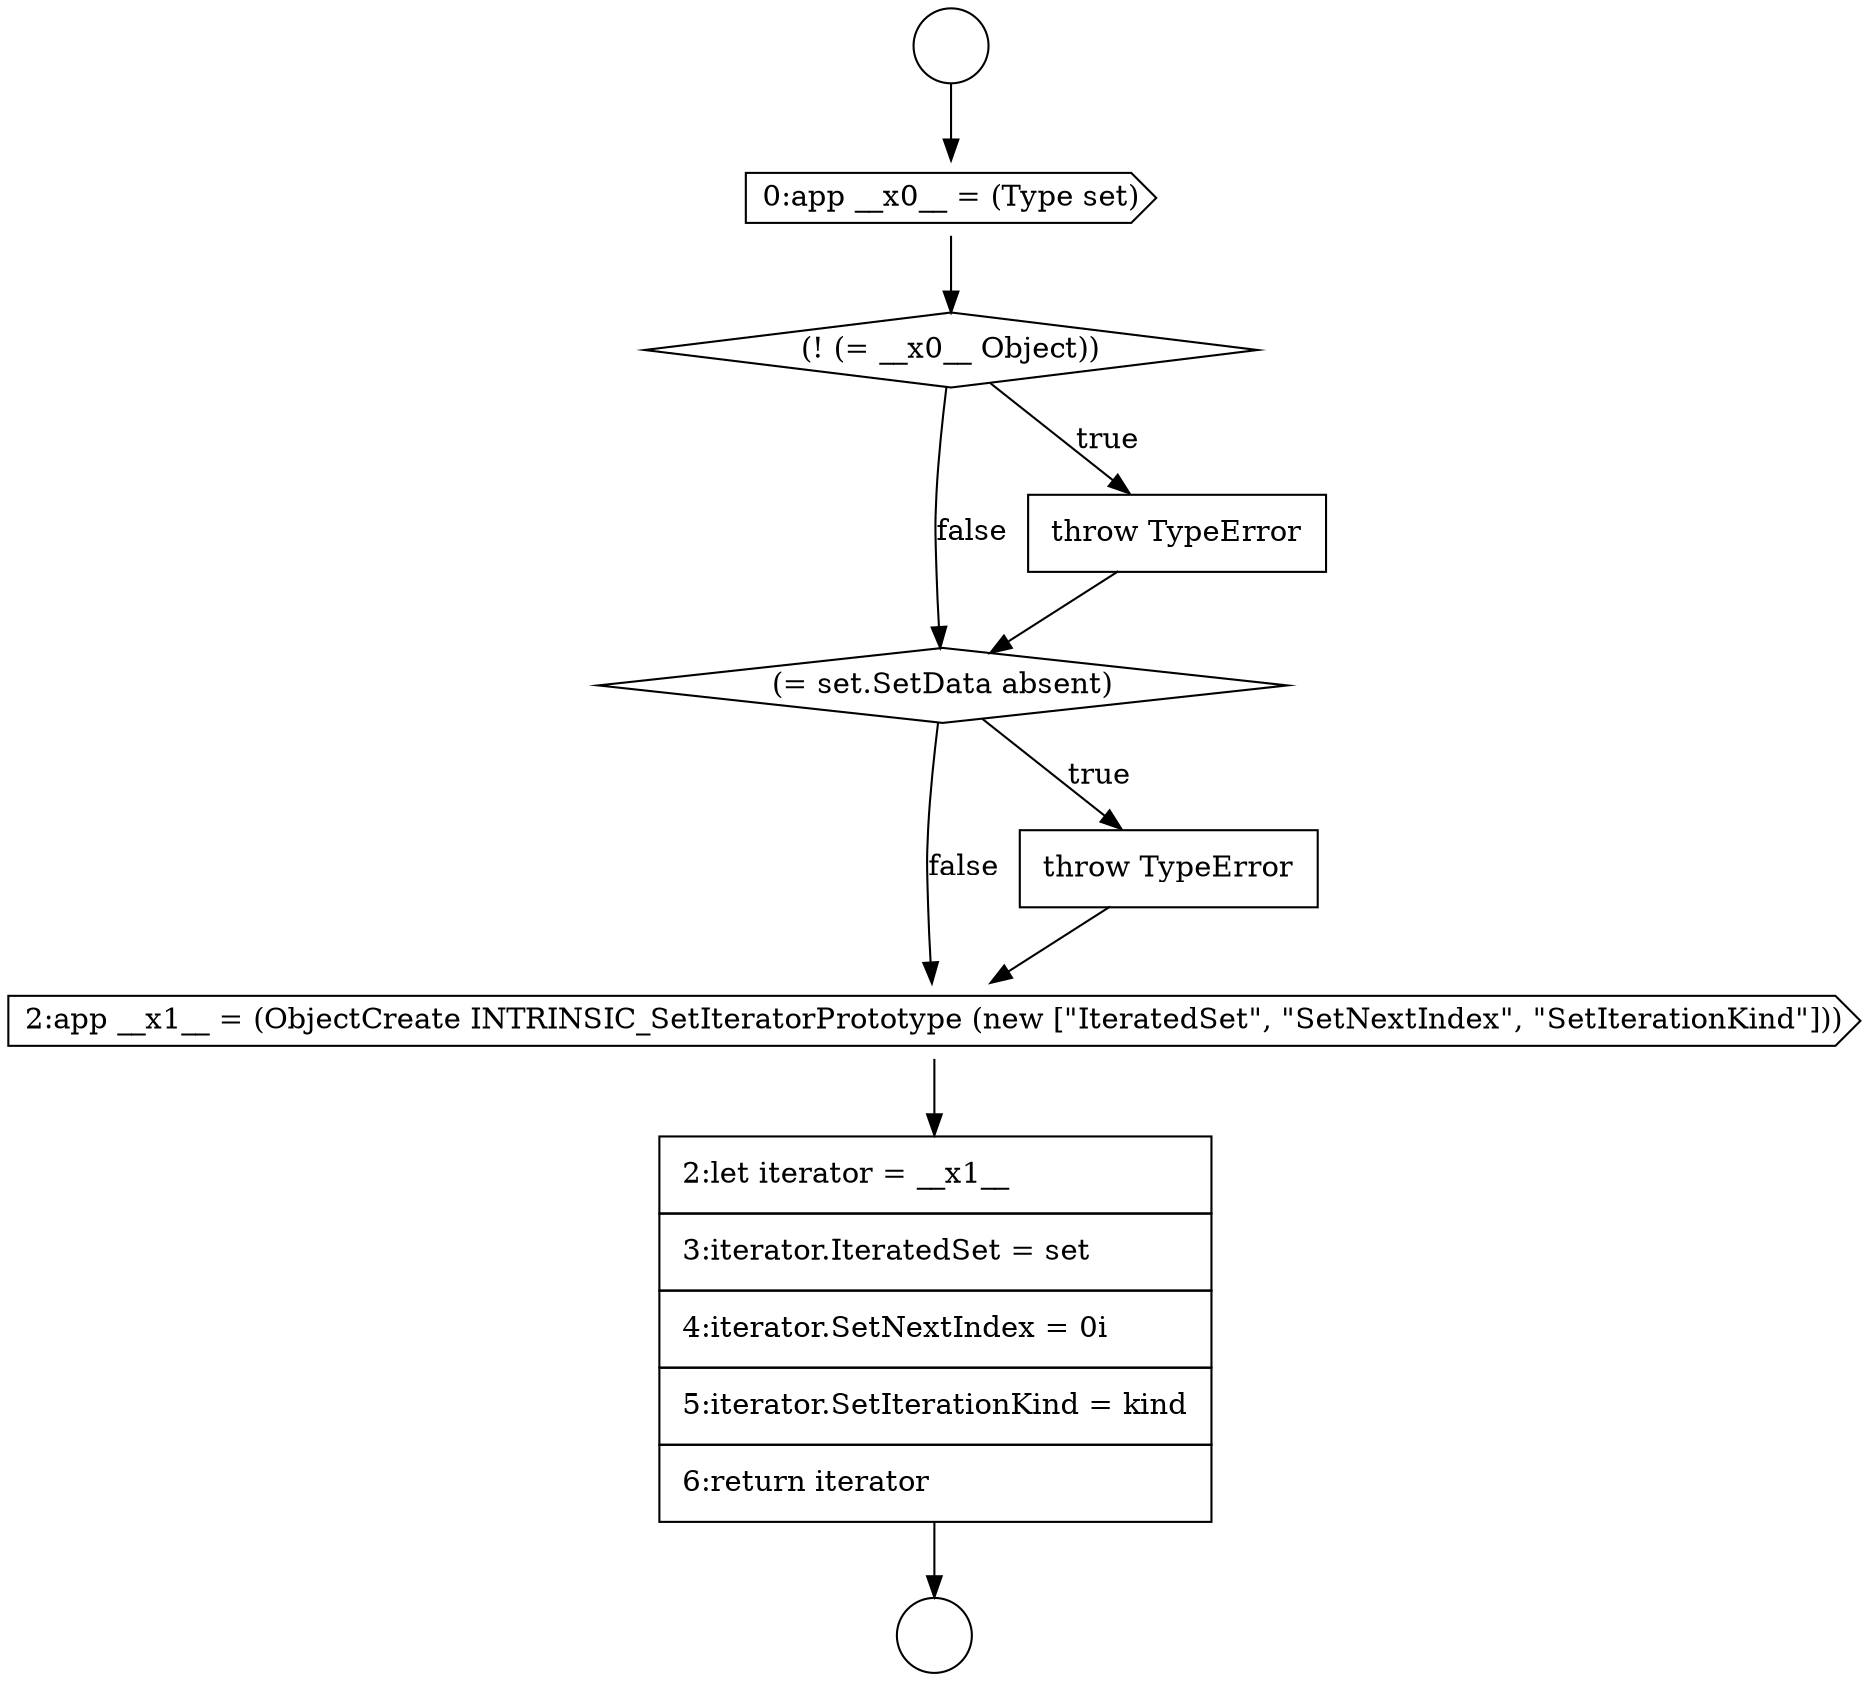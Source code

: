 digraph {
  node14655 [shape=diamond, label=<<font color="black">(= set.SetData absent)</font>> color="black" fillcolor="white" style=filled]
  node14657 [shape=cds, label=<<font color="black">2:app __x1__ = (ObjectCreate INTRINSIC_SetIteratorPrototype (new [&quot;IteratedSet&quot;, &quot;SetNextIndex&quot;, &quot;SetIterationKind&quot;]))</font>> color="black" fillcolor="white" style=filled]
  node14658 [shape=none, margin=0, label=<<font color="black">
    <table border="0" cellborder="1" cellspacing="0" cellpadding="10">
      <tr><td align="left">2:let iterator = __x1__</td></tr>
      <tr><td align="left">3:iterator.IteratedSet = set</td></tr>
      <tr><td align="left">4:iterator.SetNextIndex = 0i</td></tr>
      <tr><td align="left">5:iterator.SetIterationKind = kind</td></tr>
      <tr><td align="left">6:return iterator</td></tr>
    </table>
  </font>> color="black" fillcolor="white" style=filled]
  node14654 [shape=none, margin=0, label=<<font color="black">
    <table border="0" cellborder="1" cellspacing="0" cellpadding="10">
      <tr><td align="left">throw TypeError</td></tr>
    </table>
  </font>> color="black" fillcolor="white" style=filled]
  node14652 [shape=cds, label=<<font color="black">0:app __x0__ = (Type set)</font>> color="black" fillcolor="white" style=filled]
  node14656 [shape=none, margin=0, label=<<font color="black">
    <table border="0" cellborder="1" cellspacing="0" cellpadding="10">
      <tr><td align="left">throw TypeError</td></tr>
    </table>
  </font>> color="black" fillcolor="white" style=filled]
  node14650 [shape=circle label=" " color="black" fillcolor="white" style=filled]
  node14653 [shape=diamond, label=<<font color="black">(! (= __x0__ Object))</font>> color="black" fillcolor="white" style=filled]
  node14651 [shape=circle label=" " color="black" fillcolor="white" style=filled]
  node14654 -> node14655 [ color="black"]
  node14652 -> node14653 [ color="black"]
  node14653 -> node14654 [label=<<font color="black">true</font>> color="black"]
  node14653 -> node14655 [label=<<font color="black">false</font>> color="black"]
  node14655 -> node14656 [label=<<font color="black">true</font>> color="black"]
  node14655 -> node14657 [label=<<font color="black">false</font>> color="black"]
  node14656 -> node14657 [ color="black"]
  node14650 -> node14652 [ color="black"]
  node14658 -> node14651 [ color="black"]
  node14657 -> node14658 [ color="black"]
}
